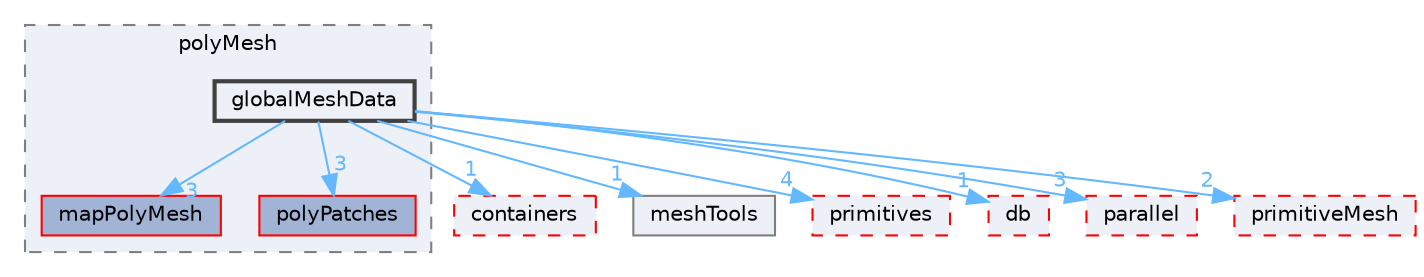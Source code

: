 digraph "src/OpenFOAM/meshes/polyMesh/globalMeshData"
{
 // LATEX_PDF_SIZE
  bgcolor="transparent";
  edge [fontname=Helvetica,fontsize=10,labelfontname=Helvetica,labelfontsize=10];
  node [fontname=Helvetica,fontsize=10,shape=box,height=0.2,width=0.4];
  compound=true
  subgraph clusterdir_5e5a63cb97aae3d01c8e98f0c14953bc {
    graph [ bgcolor="#edf0f7", pencolor="grey50", label="polyMesh", fontname=Helvetica,fontsize=10 style="filled,dashed", URL="dir_5e5a63cb97aae3d01c8e98f0c14953bc.html",tooltip=""]
  dir_1adf3b4e71e6bce57c8961c31cd11722 [label="mapPolyMesh", fillcolor="#a2b4d6", color="red", style="filled", URL="dir_1adf3b4e71e6bce57c8961c31cd11722.html",tooltip=""];
  dir_67ffeba79fe92b46a9460556346ffbde [label="polyPatches", fillcolor="#a2b4d6", color="red", style="filled", URL="dir_67ffeba79fe92b46a9460556346ffbde.html",tooltip=""];
  dir_95ca72a671ba08a3e33cea2e49f9882b [label="globalMeshData", fillcolor="#edf0f7", color="grey25", style="filled,bold", URL="dir_95ca72a671ba08a3e33cea2e49f9882b.html",tooltip=""];
  }
  dir_19d0872053bde092be81d7fe3f56cbf7 [label="containers", fillcolor="#edf0f7", color="red", style="filled,dashed", URL="dir_19d0872053bde092be81d7fe3f56cbf7.html",tooltip=""];
  dir_fa020d1bff9bcecc84fa7b07f71b0284 [label="meshTools", fillcolor="#edf0f7", color="grey50", style="filled", URL="dir_fa020d1bff9bcecc84fa7b07f71b0284.html",tooltip=""];
  dir_3e50f45338116b169052b428016851aa [label="primitives", fillcolor="#edf0f7", color="red", style="filled,dashed", URL="dir_3e50f45338116b169052b428016851aa.html",tooltip=""];
  dir_63c634f7a7cfd679ac26c67fb30fc32f [label="db", fillcolor="#edf0f7", color="red", style="filled,dashed", URL="dir_63c634f7a7cfd679ac26c67fb30fc32f.html",tooltip=""];
  dir_71fff0203de1f57306edfc3c818a6b04 [label="parallel", fillcolor="#edf0f7", color="red", style="filled,dashed", URL="dir_71fff0203de1f57306edfc3c818a6b04.html",tooltip=""];
  dir_d498992fb7d3f293d898bf6d3a4df869 [label="primitiveMesh", fillcolor="#edf0f7", color="red", style="filled,dashed", URL="dir_d498992fb7d3f293d898bf6d3a4df869.html",tooltip=""];
  dir_95ca72a671ba08a3e33cea2e49f9882b->dir_19d0872053bde092be81d7fe3f56cbf7 [headlabel="1", labeldistance=1.5 headhref="dir_001655_000669.html" href="dir_001655_000669.html" color="steelblue1" fontcolor="steelblue1"];
  dir_95ca72a671ba08a3e33cea2e49f9882b->dir_1adf3b4e71e6bce57c8961c31cd11722 [headlabel="3", labeldistance=1.5 headhref="dir_001655_002317.html" href="dir_001655_002317.html" color="steelblue1" fontcolor="steelblue1"];
  dir_95ca72a671ba08a3e33cea2e49f9882b->dir_3e50f45338116b169052b428016851aa [headlabel="4", labeldistance=1.5 headhref="dir_001655_003069.html" href="dir_001655_003069.html" color="steelblue1" fontcolor="steelblue1"];
  dir_95ca72a671ba08a3e33cea2e49f9882b->dir_63c634f7a7cfd679ac26c67fb30fc32f [headlabel="1", labeldistance=1.5 headhref="dir_001655_000817.html" href="dir_001655_000817.html" color="steelblue1" fontcolor="steelblue1"];
  dir_95ca72a671ba08a3e33cea2e49f9882b->dir_67ffeba79fe92b46a9460556346ffbde [headlabel="3", labeldistance=1.5 headhref="dir_001655_002995.html" href="dir_001655_002995.html" color="steelblue1" fontcolor="steelblue1"];
  dir_95ca72a671ba08a3e33cea2e49f9882b->dir_71fff0203de1f57306edfc3c818a6b04 [headlabel="3", labeldistance=1.5 headhref="dir_001655_002779.html" href="dir_001655_002779.html" color="steelblue1" fontcolor="steelblue1"];
  dir_95ca72a671ba08a3e33cea2e49f9882b->dir_d498992fb7d3f293d898bf6d3a4df869 [headlabel="2", labeldistance=1.5 headhref="dir_001655_003063.html" href="dir_001655_003063.html" color="steelblue1" fontcolor="steelblue1"];
  dir_95ca72a671ba08a3e33cea2e49f9882b->dir_fa020d1bff9bcecc84fa7b07f71b0284 [headlabel="1", labeldistance=1.5 headhref="dir_001655_002384.html" href="dir_001655_002384.html" color="steelblue1" fontcolor="steelblue1"];
}
